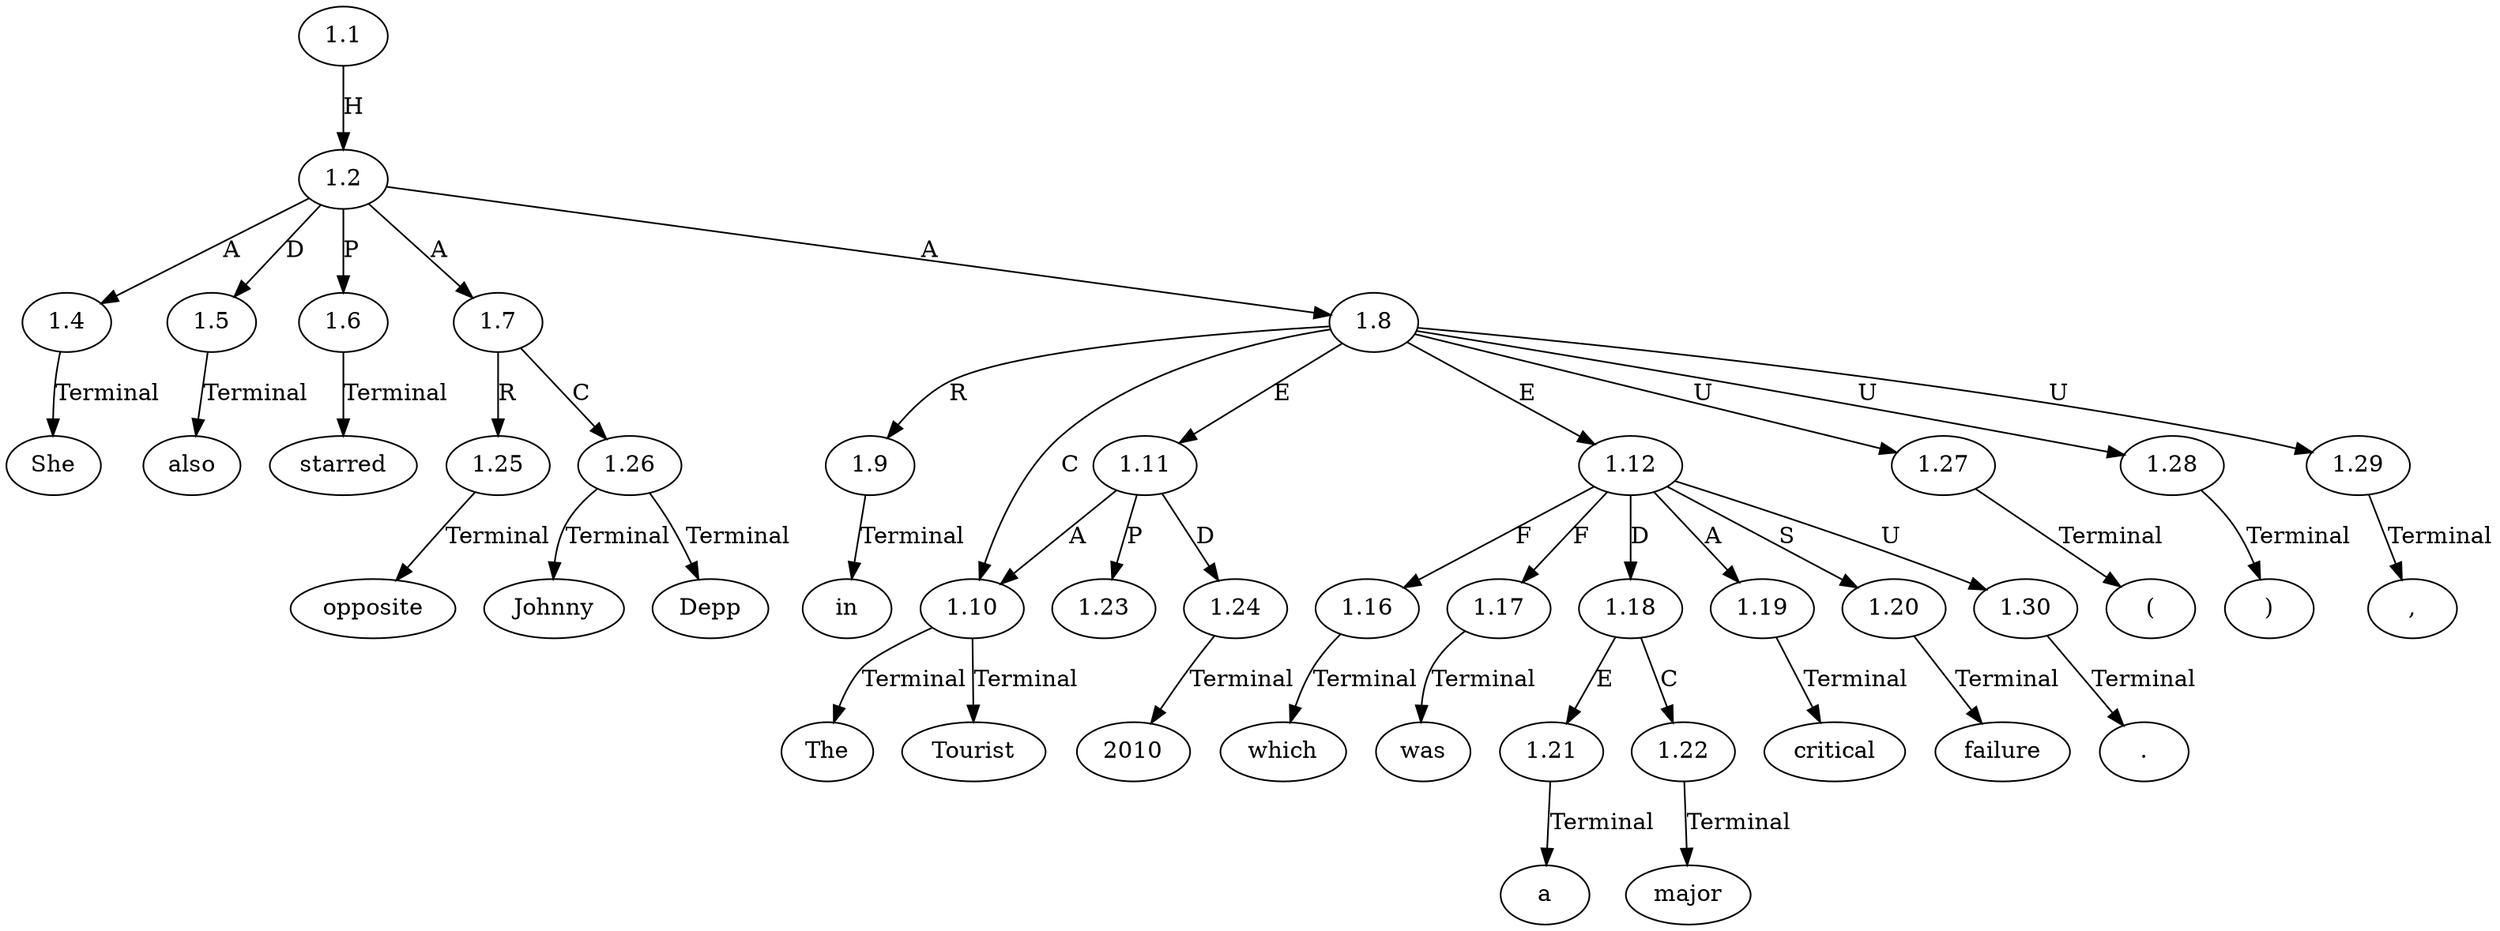 // Graph
digraph {
	0.1 [label=She ordering=out]
	0.10 [label="(" ordering=out]
	0.11 [label=2010 ordering=out]
	0.12 [label=")" ordering=out]
	0.13 [label="," ordering=out]
	0.14 [label=which ordering=out]
	0.15 [label=was ordering=out]
	0.16 [label=a ordering=out]
	0.17 [label=major ordering=out]
	0.18 [label=critical ordering=out]
	0.19 [label=failure ordering=out]
	0.2 [label=also ordering=out]
	0.20 [label="." ordering=out]
	0.3 [label=starred ordering=out]
	0.4 [label=opposite ordering=out]
	0.5 [label=Johnny ordering=out]
	0.6 [label=Depp ordering=out]
	0.7 [label=in ordering=out]
	0.8 [label=The ordering=out]
	0.9 [label=Tourist ordering=out]
	1.1 [label=1.1 ordering=out]
	1.2 [label=1.2 ordering=out]
	1.4 [label=1.4 ordering=out]
	1.5 [label=1.5 ordering=out]
	1.6 [label=1.6 ordering=out]
	1.7 [label=1.7 ordering=out]
	1.8 [label=1.8 ordering=out]
	1.9 [label=1.9 ordering=out]
	1.10 [label=1.10 ordering=out]
	1.11 [label=1.11 ordering=out]
	1.12 [label=1.12 ordering=out]
	1.16 [label=1.16 ordering=out]
	1.17 [label=1.17 ordering=out]
	1.18 [label=1.18 ordering=out]
	1.19 [label=1.19 ordering=out]
	1.20 [label=1.20 ordering=out]
	1.21 [label=1.21 ordering=out]
	1.22 [label=1.22 ordering=out]
	1.23 [label=1.23 ordering=out]
	1.24 [label=1.24 ordering=out]
	1.25 [label=1.25 ordering=out]
	1.26 [label=1.26 ordering=out]
	1.27 [label=1.27 ordering=out]
	1.28 [label=1.28 ordering=out]
	1.29 [label=1.29 ordering=out]
	1.30 [label=1.30 ordering=out]
	1.1 -> 1.2 [label=H ordering=out]
	1.2 -> 1.4 [label=A ordering=out]
	1.2 -> 1.5 [label=D ordering=out]
	1.2 -> 1.6 [label=P ordering=out]
	1.2 -> 1.7 [label=A ordering=out]
	1.2 -> 1.8 [label=A ordering=out]
	1.4 -> 0.1 [label=Terminal ordering=out]
	1.5 -> 0.2 [label=Terminal ordering=out]
	1.6 -> 0.3 [label=Terminal ordering=out]
	1.7 -> 1.25 [label=R ordering=out]
	1.7 -> 1.26 [label=C ordering=out]
	1.8 -> 1.9 [label=R ordering=out]
	1.8 -> 1.10 [label=C ordering=out]
	1.8 -> 1.11 [label=E ordering=out]
	1.8 -> 1.12 [label=E ordering=out]
	1.8 -> 1.27 [label=U ordering=out]
	1.8 -> 1.28 [label=U ordering=out]
	1.8 -> 1.29 [label=U ordering=out]
	1.9 -> 0.7 [label=Terminal ordering=out]
	1.10 -> 0.8 [label=Terminal ordering=out]
	1.10 -> 0.9 [label=Terminal ordering=out]
	1.11 -> 1.10 [label=A ordering=out]
	1.11 -> 1.23 [label=P ordering=out]
	1.11 -> 1.24 [label=D ordering=out]
	1.12 -> 1.16 [label=F ordering=out]
	1.12 -> 1.17 [label=F ordering=out]
	1.12 -> 1.18 [label=D ordering=out]
	1.12 -> 1.19 [label=A ordering=out]
	1.12 -> 1.20 [label=S ordering=out]
	1.12 -> 1.30 [label=U ordering=out]
	1.16 -> 0.14 [label=Terminal ordering=out]
	1.17 -> 0.15 [label=Terminal ordering=out]
	1.18 -> 1.21 [label=E ordering=out]
	1.18 -> 1.22 [label=C ordering=out]
	1.19 -> 0.18 [label=Terminal ordering=out]
	1.20 -> 0.19 [label=Terminal ordering=out]
	1.21 -> 0.16 [label=Terminal ordering=out]
	1.22 -> 0.17 [label=Terminal ordering=out]
	1.24 -> 0.11 [label=Terminal ordering=out]
	1.25 -> 0.4 [label=Terminal ordering=out]
	1.26 -> 0.5 [label=Terminal ordering=out]
	1.26 -> 0.6 [label=Terminal ordering=out]
	1.27 -> 0.10 [label=Terminal ordering=out]
	1.28 -> 0.12 [label=Terminal ordering=out]
	1.29 -> 0.13 [label=Terminal ordering=out]
	1.30 -> 0.20 [label=Terminal ordering=out]
}
